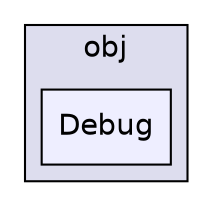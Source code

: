 digraph "obj/Debug" {
  compound=true
  node [ fontsize="14", fontname="Helvetica"];
  edge [ labelfontsize="14", labelfontname="Helvetica"];
  subgraph clusterdir_43724e81dd40e09f32417973865cdd64 {
    graph [ bgcolor="#ddddee", pencolor="black", label="obj" fontname="Helvetica", fontsize="14", URL="dir_43724e81dd40e09f32417973865cdd64.html"]
  dir_a71c3b2ad23b9ff58220dd012d201987 [shape=box, label="Debug", style="filled", fillcolor="#eeeeff", pencolor="black", URL="dir_a71c3b2ad23b9ff58220dd012d201987.html"];
  }
}
